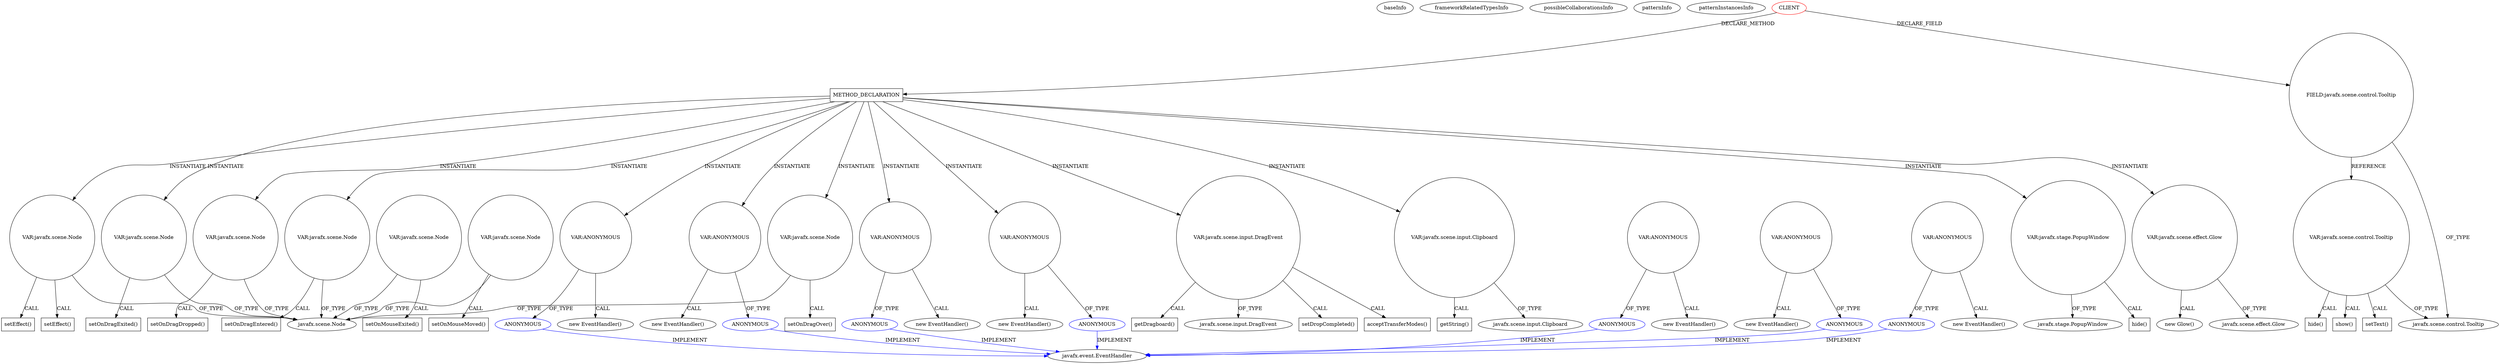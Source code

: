 digraph {
baseInfo[graphId=3674,category="pattern",isAnonymous=false,possibleRelation=false]
frameworkRelatedTypesInfo[]
possibleCollaborationsInfo[]
patternInfo[frequency=2.0,patternRootClient=0]
patternInstancesInfo[0="prashker-KingsSGF~/prashker-KingsSGF/KingsSGF-master/src/uiSam/ThingBowlView.java~ThingBowlView~3892",1="prashker-KingsSGF~/prashker-KingsSGF/KingsSGF-master/src/uiSam/HexTileView.java~HexTileView~3900"]
75[label="new Glow()",vertexType="CONSTRUCTOR_CALL",isFrameworkType=false]
76[label="VAR:javafx.scene.effect.Glow",vertexType="VARIABLE_EXPRESION",isFrameworkType=false,shape=circle]
49[label="METHOD_DECLARATION",vertexType="CLIENT_METHOD_DECLARATION",isFrameworkType=false,shape=box]
0[label="CLIENT",vertexType="ROOT_CLIENT_CLASS_DECLARATION",isFrameworkType=false,color=red]
81[label="VAR:javafx.scene.Node",vertexType="VARIABLE_EXPRESION",isFrameworkType=false,shape=circle]
12[label="javafx.scene.Node",vertexType="FRAMEWORK_CLASS_TYPE",isFrameworkType=false]
50[label="VAR:javafx.scene.Node",vertexType="VARIABLE_EXPRESION",isFrameworkType=false,shape=circle]
78[label="VAR:javafx.scene.Node",vertexType="VARIABLE_EXPRESION",isFrameworkType=false,shape=circle]
90[label="VAR:javafx.scene.Node",vertexType="VARIABLE_EXPRESION",isFrameworkType=false,shape=circle]
85[label="VAR:ANONYMOUS",vertexType="VARIABLE_EXPRESION",isFrameworkType=false,shape=circle]
86[label="ANONYMOUS",vertexType="REFERENCE_ANONYMOUS_DECLARATION",isFrameworkType=false,color=blue]
84[label="new EventHandler()",vertexType="CONSTRUCTOR_CALL",isFrameworkType=false]
54[label="VAR:ANONYMOUS",vertexType="VARIABLE_EXPRESION",isFrameworkType=false,shape=circle]
55[label="ANONYMOUS",vertexType="REFERENCE_ANONYMOUS_DECLARATION",isFrameworkType=false,color=blue]
53[label="new EventHandler()",vertexType="CONSTRUCTOR_CALL",isFrameworkType=false]
72[label="VAR:ANONYMOUS",vertexType="VARIABLE_EXPRESION",isFrameworkType=false,shape=circle]
73[label="ANONYMOUS",vertexType="REFERENCE_ANONYMOUS_DECLARATION",isFrameworkType=false,color=blue]
71[label="new EventHandler()",vertexType="CONSTRUCTOR_CALL",isFrameworkType=false]
94[label="VAR:ANONYMOUS",vertexType="VARIABLE_EXPRESION",isFrameworkType=false,shape=circle]
95[label="ANONYMOUS",vertexType="REFERENCE_ANONYMOUS_DECLARATION",isFrameworkType=false,color=blue]
93[label="new EventHandler()",vertexType="CONSTRUCTOR_CALL",isFrameworkType=false]
98[label="setEffect()",vertexType="INSIDE_CALL",isFrameworkType=false,shape=box]
79[label="setEffect()",vertexType="INSIDE_CALL",isFrameworkType=false,shape=box]
57[label="VAR:javafx.scene.input.DragEvent",vertexType="VARIABLE_EXPRESION",isFrameworkType=false,shape=circle]
64[label="setDropCompleted()",vertexType="INSIDE_CALL",isFrameworkType=false,shape=box]
82[label="setOnDragOver()",vertexType="INSIDE_CALL",isFrameworkType=false,shape=box]
77[label="javafx.scene.effect.Glow",vertexType="FRAMEWORK_CLASS_TYPE",isFrameworkType=false]
89[label="acceptTransferModes()",vertexType="INSIDE_CALL",isFrameworkType=false,shape=box]
16[label="javafx.event.EventHandler",vertexType="FRAMEWORK_INTERFACE_TYPE",isFrameworkType=false]
28[label="ANONYMOUS",vertexType="REFERENCE_ANONYMOUS_DECLARATION",isFrameworkType=false,color=blue]
15[label="ANONYMOUS",vertexType="REFERENCE_ANONYMOUS_DECLARATION",isFrameworkType=false,color=blue]
45[label="ANONYMOUS",vertexType="REFERENCE_ANONYMOUS_DECLARATION",isFrameworkType=false,color=blue]
14[label="VAR:ANONYMOUS",vertexType="VARIABLE_EXPRESION",isFrameworkType=false,shape=circle]
13[label="new EventHandler()",vertexType="CONSTRUCTOR_CALL",isFrameworkType=false]
44[label="VAR:ANONYMOUS",vertexType="VARIABLE_EXPRESION",isFrameworkType=false,shape=circle]
43[label="new EventHandler()",vertexType="CONSTRUCTOR_CALL",isFrameworkType=false]
27[label="VAR:ANONYMOUS",vertexType="VARIABLE_EXPRESION",isFrameworkType=false,shape=circle]
26[label="new EventHandler()",vertexType="CONSTRUCTOR_CALL",isFrameworkType=false]
60[label="VAR:javafx.scene.input.Clipboard",vertexType="VARIABLE_EXPRESION",isFrameworkType=false,shape=circle]
61[label="getString()",vertexType="INSIDE_CALL",isFrameworkType=false,shape=box]
2[label="FIELD:javafx.scene.control.Tooltip",vertexType="FIELD_DECLARATION",isFrameworkType=false,shape=circle]
3[label="javafx.scene.control.Tooltip",vertexType="FRAMEWORK_CLASS_TYPE",isFrameworkType=false]
30[label="VAR:javafx.scene.control.Tooltip",vertexType="VARIABLE_EXPRESION",isFrameworkType=false,shape=circle]
34[label="show()",vertexType="INSIDE_CALL",isFrameworkType=false,shape=box]
31[label="setText()",vertexType="INSIDE_CALL",isFrameworkType=false,shape=box]
62[label="javafx.scene.input.Clipboard",vertexType="FRAMEWORK_CLASS_TYPE",isFrameworkType=false]
65[label="VAR:javafx.stage.PopupWindow",vertexType="VARIABLE_EXPRESION",isFrameworkType=false,shape=circle]
58[label="getDragboard()",vertexType="INSIDE_CALL",isFrameworkType=false,shape=box]
59[label="javafx.scene.input.DragEvent",vertexType="FRAMEWORK_CLASS_TYPE",isFrameworkType=false]
67[label="javafx.stage.PopupWindow",vertexType="FRAMEWORK_CLASS_TYPE",isFrameworkType=false]
91[label="setOnDragExited()",vertexType="INSIDE_CALL",isFrameworkType=false,shape=box]
66[label="hide()",vertexType="INSIDE_CALL",isFrameworkType=false,shape=box]
40[label="VAR:javafx.scene.Node",vertexType="VARIABLE_EXPRESION",isFrameworkType=false,shape=circle]
41[label="setOnMouseExited()",vertexType="INSIDE_CALL",isFrameworkType=false,shape=box]
23[label="VAR:javafx.scene.Node",vertexType="VARIABLE_EXPRESION",isFrameworkType=false,shape=circle]
24[label="setOnMouseMoved()",vertexType="INSIDE_CALL",isFrameworkType=false,shape=box]
68[label="VAR:javafx.scene.Node",vertexType="VARIABLE_EXPRESION",isFrameworkType=false,shape=circle]
51[label="setOnDragDropped()",vertexType="INSIDE_CALL",isFrameworkType=false,shape=box]
69[label="setOnDragEntered()",vertexType="INSIDE_CALL",isFrameworkType=false,shape=box]
48[label="hide()",vertexType="INSIDE_CALL",isFrameworkType=false,shape=box]
44->43[label="CALL"]
50->12[label="OF_TYPE"]
65->66[label="CALL"]
78->79[label="CALL"]
90->91[label="CALL"]
23->12[label="OF_TYPE"]
86->16[label="IMPLEMENT",color=blue]
81->82[label="CALL"]
49->57[label="INSTANTIATE"]
68->69[label="CALL"]
49->94[label="INSTANTIATE"]
81->12[label="OF_TYPE"]
94->95[label="OF_TYPE"]
14->13[label="CALL"]
30->48[label="CALL"]
76->77[label="OF_TYPE"]
72->73[label="OF_TYPE"]
76->75[label="CALL"]
49->60[label="INSTANTIATE"]
30->3[label="OF_TYPE"]
40->41[label="CALL"]
49->78[label="INSTANTIATE"]
27->26[label="CALL"]
57->58[label="CALL"]
2->3[label="OF_TYPE"]
15->16[label="IMPLEMENT",color=blue]
78->98[label="CALL"]
0->49[label="DECLARE_METHOD"]
68->12[label="OF_TYPE"]
60->61[label="CALL"]
23->24[label="CALL"]
30->31[label="CALL"]
95->16[label="IMPLEMENT",color=blue]
90->12[label="OF_TYPE"]
78->12[label="OF_TYPE"]
27->28[label="OF_TYPE"]
60->62[label="OF_TYPE"]
85->84[label="CALL"]
14->15[label="OF_TYPE"]
49->85[label="INSTANTIATE"]
85->86[label="OF_TYPE"]
94->93[label="CALL"]
49->54[label="INSTANTIATE"]
54->55[label="OF_TYPE"]
49->72[label="INSTANTIATE"]
73->16[label="IMPLEMENT",color=blue]
49->68[label="INSTANTIATE"]
57->64[label="CALL"]
40->12[label="OF_TYPE"]
0->2[label="DECLARE_FIELD"]
45->16[label="IMPLEMENT",color=blue]
55->16[label="IMPLEMENT",color=blue]
49->90[label="INSTANTIATE"]
57->89[label="CALL"]
28->16[label="IMPLEMENT",color=blue]
2->30[label="REFERENCE"]
49->76[label="INSTANTIATE"]
49->65[label="INSTANTIATE"]
54->53[label="CALL"]
44->45[label="OF_TYPE"]
72->71[label="CALL"]
57->59[label="OF_TYPE"]
50->51[label="CALL"]
30->34[label="CALL"]
49->81[label="INSTANTIATE"]
49->50[label="INSTANTIATE"]
65->67[label="OF_TYPE"]
}
